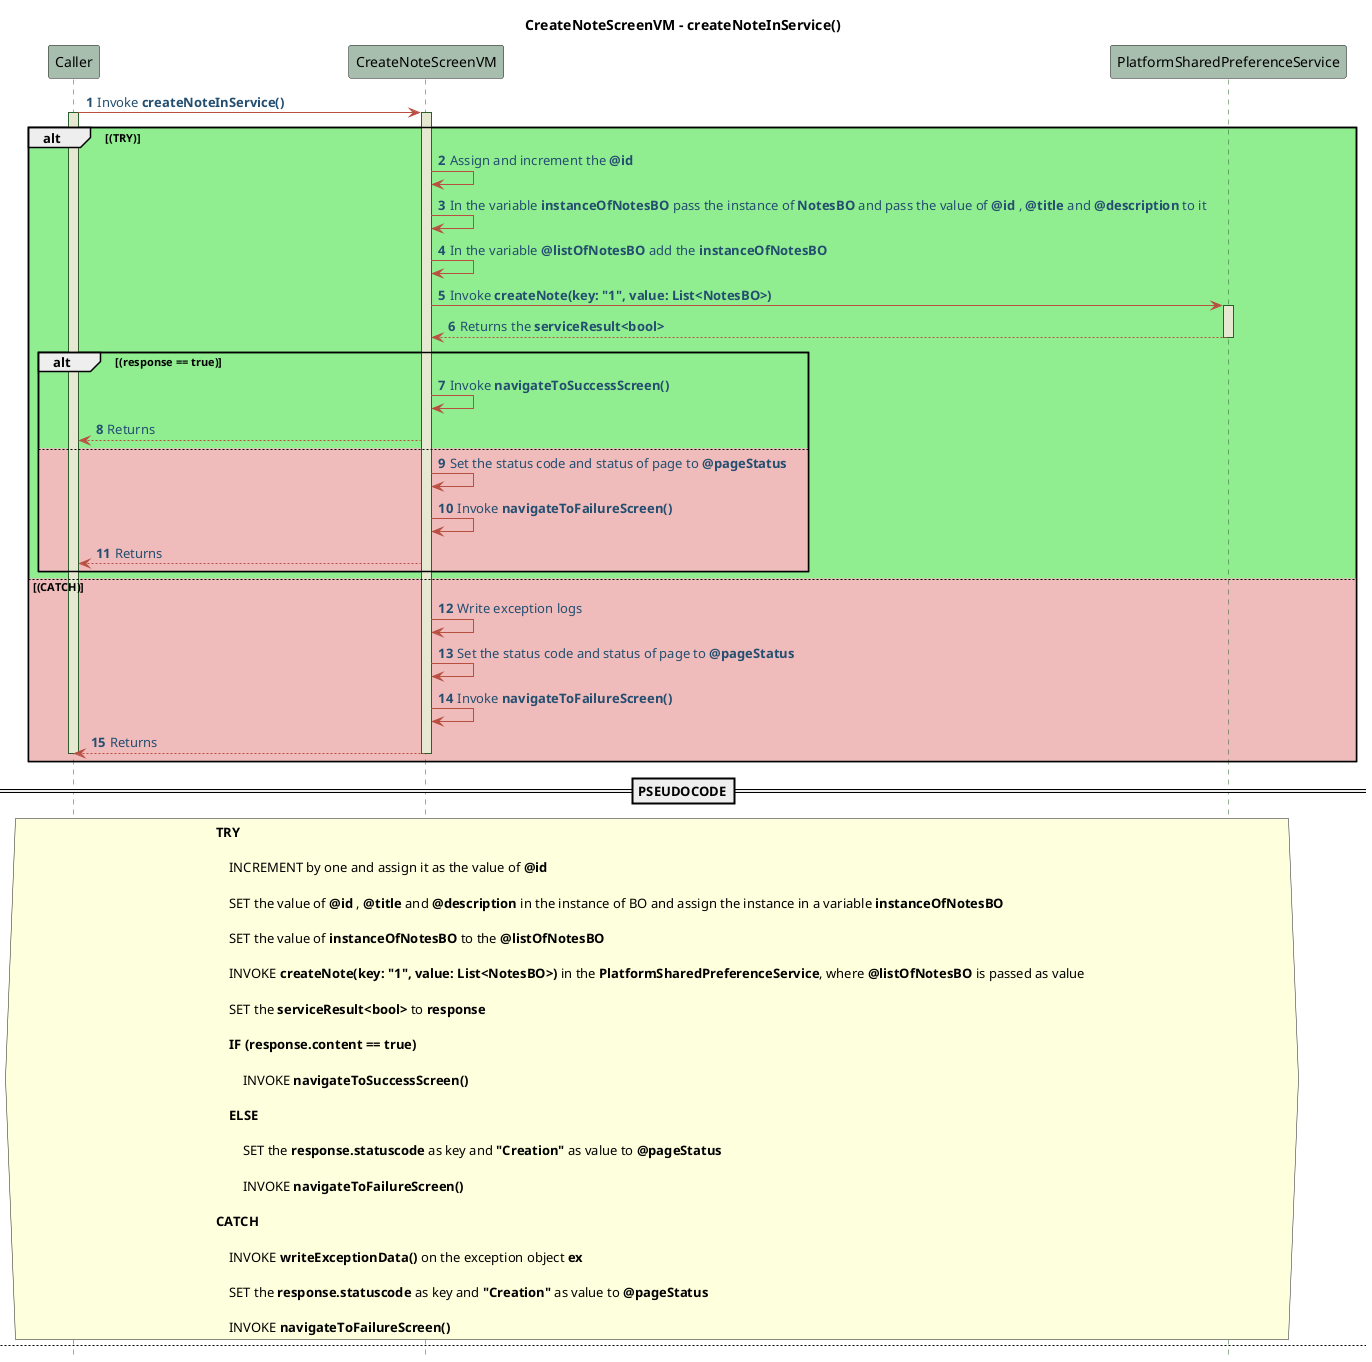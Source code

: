 @startuml CreateNoteScreenVM - Sequence - Pseudo
!define POSITIVERESPONSE 90EE90

!define NEGATIVEERESPONSE EFBBBB

!define NUETRALRESPONSE F2DC79

skinparam sequence{
    ParticipantBackgroundColor #A7BEAE

    LifeLineBackgroundColor #E7E8D1

    LifeLineBorderColor #2C5F2D

    ActorBackgroundColor #FC766AFF

    ActorBorderColor #FC766AFF

    ArrowColor #B85042

    ArrowFontColor #234E70

}


title CreateNoteScreenVM - createNoteInService()
autonumber 1
hide footbox
Caller -> CreateNoteScreenVM : Invoke **createNoteInService()**
activate Caller
activate CreateNoteScreenVM
alt #POSITIVERESPONSE (TRY)
    CreateNoteScreenVM -> CreateNoteScreenVM : Assign and increment the **@id**
    CreateNoteScreenVM -> CreateNoteScreenVM : In the variable **instanceOfNotesBO** pass the instance of **NotesBO** and pass the value of **@id** , **@title** and **@description** to it
    CreateNoteScreenVM -> CreateNoteScreenVM : In the variable **@listOfNotesBO** add the **instanceOfNotesBO**
    CreateNoteScreenVM -> PlatformSharedPreferenceService : Invoke **createNote(key: "1", value: List<NotesBO>)**
    activate PlatformSharedPreferenceService
    PlatformSharedPreferenceService --> CreateNoteScreenVM : Returns the **serviceResult<bool>**
    deactivate PlatformSharedPreferenceService 
    alt #POSITIVERESPONSE (response == true)
        CreateNoteScreenVM -> CreateNoteScreenVM : Invoke **navigateToSuccessScreen()**
        CreateNoteScreenVM --> Caller : Returns
    else #NEGATIVEERESPONSE
        CreateNoteScreenVM -> CreateNoteScreenVM : Set the status code and status of page to **@pageStatus** 
        CreateNoteScreenVM -> CreateNoteScreenVM :Invoke **navigateToFailureScreen()**
        CreateNoteScreenVM --> Caller : Returns 
    end
    deactivate PlatformSharedPreferenceService 

else #NEGATIVEERESPONSE (CATCH)
        CreateNoteScreenVM -> CreateNoteScreenVM : Write exception logs
        CreateNoteScreenVM -> CreateNoteScreenVM : Set the status code and status of page to **@pageStatus** 
        CreateNoteScreenVM -> CreateNoteScreenVM : Invoke **navigateToFailureScreen()** 
        CreateNoteScreenVM --> Caller : Returns 
    deactivate CreateNoteScreenVM
    deactivate Caller
end

==PSEUDOCODE==
hnote across 
    **TRY** 

        INCREMENT by one and assign it as the value of **@id**

        SET the value of **@id** , **@title** and **@description** in the instance of BO and assign the instance in a variable **instanceOfNotesBO**

        SET the value of **instanceOfNotesBO** to the **@listOfNotesBO**

        INVOKE **createNote(key: "1", value: List<NotesBO>)** in the **PlatformSharedPreferenceService**, where **@listOfNotesBO** is passed as value 

        SET the **serviceResult<bool>** to **response** 

        **IF (response.content == true)**

            INVOKE **navigateToSuccessScreen()**
        
        **ELSE** 

            SET the **response.statuscode** as key and **"Creation"** as value to **@pageStatus**

            INVOKE **navigateToFailureScreen()** 

    **CATCH** 

        INVOKE **writeExceptionData()** on the exception object **ex**

        SET the **response.statuscode** as key and **"Creation"** as value to **@pageStatus**

        INVOKE **navigateToFailureScreen()** 
end hnote

newpage CreateNoteScreenVM - navigateToSuccessScreen() 
autonumber 1
hide footbox 
Caller -> CreateNoteScreenVM : Invoke **navigateToSuccessScreen()** 
activate Caller 
activate CreateNoteScreenVM 
alt #POSITIVERESPONSE (TRY)
CreateNoteScreenVM -> CreateNoteScreenVM : Navigate to **NoteCreatedSuccessScreen**
CreateNoteScreenVM --> Caller : Returns 
else #NEGATIVEERESPONSE (CATCH)
CreateNoteScreenVM -> CreateNoteScreenVM : Write exception logs 
CreateNoteScreenVM --> Caller : Returns
deactivate CreateNoteScreenVM 
deactivate Caller
end


==PSEUDOCODE== 
hnote across 
    **TRY**

        ADD the event **navigatorPush** to the **navigationStream** object along with **parameter (pageconfig: NoteCreatedSuccessScreen.pageconfig, data: @pageStatus)**
    
    **CATCH** 

        INVOKE **writeExceptionData()** on the exception object **ex**
end hnote 

newpage CreateNoteScreenVM - navigateToHomeScreen()
autonumber 1
hide footbox 
Caller -> CreateNoteScreenVM : Invoke **navigateToHomeScreen()**
activate Caller 
activate CreateNoteScreenVM 
alt #POSITIVERESPONSE (TRY)
CreateNoteScreenVM -> CreateNoteScreenVM : Navigate to **HomeScreen**
CreateNoteScreenVM --> Caller : Returns 
else #NEGATIVEERESPONSE (CATCH)
CreateNoteScreenVM -> CreateNoteScreenVM : Write exception logs 
CreateNoteScreenVM --> Caller : Returns
deactivate CreateNoteScreenVM 
deactivate Caller 
end

==PSEUDOCODE== 
hnote across 
    **TRY**
        
        ADD the event **navigatorPop** to the **navigationStream** object 
    
    **CATCH** 

        INVOKE **writeExceptionData()** on the exception object **ex**
end hnote 

newpage CreateNoteScreenVM - navigateToFailureScreen() 
autonumber 1
hide footbox 
Caller -> CreateNoteScreenVM : Invoke **navigateToFailureScreen()** 
activate Caller 
activate CreateNoteScreenVM 
alt #POSITIVERESPONSE (TRY)
CreateNoteScreenVM -> CreateNoteScreenVM : Navigate to **ProcessFailedScreen**
CreateNoteScreenVM --> Caller : Returns 
else #NEGATIVEERESPONSE (CATCH)
CreateNoteScreenVM -> CreateNoteScreenVM : Write exception logs 
CreateNoteScreenVM --> Caller : Returns
deactivate CreateNoteScreenVM 
deactivate Caller 
end 

==PSEUDOCODE== 
hnote across 
    **TRY**
        
        ADD the event **navigatorPush** to the **navigationStream** object along with the **parameter (pageconfig: ProcessFailedScreen., data: @pageStatus)**     
    
    **CATCH** 

        INVOKE **writeExceptionData()** on the exception object **ex**
end hnote 

newpage CreateNoteScreenVM - onChangeTitle()
autonumber 1
hide footbox
Caller -> CreateNoteScreenVM : Invoke **onChangeTitle(title : String)**
activate Caller
activate CreateNoteScreenVM
alt #POSITIVERESPONSE (TRY)
CreateNoteScreenVM -> CreateNoteScreenVM : Add the **title** to the **titleFieldController** stream
CreateNoteScreenVM -> CreateNoteScreenVM : Set the value got from **title** to **@title**
CreateNoteScreenVM --> Caller : Returns
else #NEGATIVEERESPONSE (CATCH)
CreateNoteScreenVM -> CreateNoteScreenVM : Write exception logs 
CreateNoteScreenVM --> Caller : Returns
deactivate CreateNoteScreenVM 
deactivate Caller
end

==PSEUDOCODE==
hnote across
    **TRY**

        ADD the **title** from the parameter to the event of the stream **titleFieldController**

        SET the value of the parameter **title** to **title**
    
    **CATCH** 

        INVOKE **writeExceptionData()** on the exception object **ex**
end hnote

newpage CreateNoteScreenVM - onChangeDescription()
autonumber 1
hide footbox
Caller -> CreateNoteScreenVM : Invoke **onChangeDescription(description : String)**
activate Caller
activate CreateNoteScreenVM
alt #POSITIVERESPONSE (TRY)
CreateNoteScreenVM -> CreateNoteScreenVM : Add the **description** to the **descriptionFieldController** stream
CreateNoteScreenVM -> CreateNoteScreenVM : Set the value got from description to **@description**
CreateNoteScreenVM --> Caller : Returns
else #NEGATIVEERESPONSE (CATCH)
CreateNoteScreenVM -> CreateNoteScreenVM : Write exception logs 
CreateNoteScreenVM --> Caller : Returns
deactivate CreateNoteScreenVM 
deactivate Caller
end 

==PSEUDOCODE==
hnote across
    **TRY**

        ADD the **description** to the event of the stream **descriptionFieldController**

        SET the value of the parameter **description** to **@description**
    
    **CATCH** 

        INVOKE **writeExceptionData()** on the exception object **ex**
end hnote